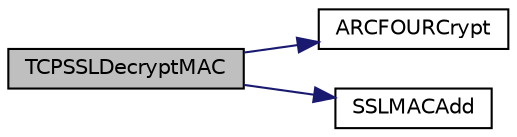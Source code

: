 digraph "TCPSSLDecryptMAC"
{
  edge [fontname="Helvetica",fontsize="10",labelfontname="Helvetica",labelfontsize="10"];
  node [fontname="Helvetica",fontsize="10",shape=record];
  rankdir="LR";
  Node1 [label="TCPSSLDecryptMAC",height=0.2,width=0.4,color="black", fillcolor="grey75", style="filled", fontcolor="black"];
  Node1 -> Node2 [color="midnightblue",fontsize="10",style="solid",fontname="Helvetica"];
  Node2 [label="ARCFOURCrypt",height=0.2,width=0.4,color="black", fillcolor="white", style="filled",URL="$_a_r_c_f_o_u_r_8h.html#a396caa5732461f89a22534ca087e9002"];
  Node1 -> Node3 [color="midnightblue",fontsize="10",style="solid",fontname="Helvetica"];
  Node3 [label="SSLMACAdd",height=0.2,width=0.4,color="black", fillcolor="white", style="filled",URL="$_s_s_l_8h.html#a3cf8678c85307a7368eba201d2ecf7fb"];
}
